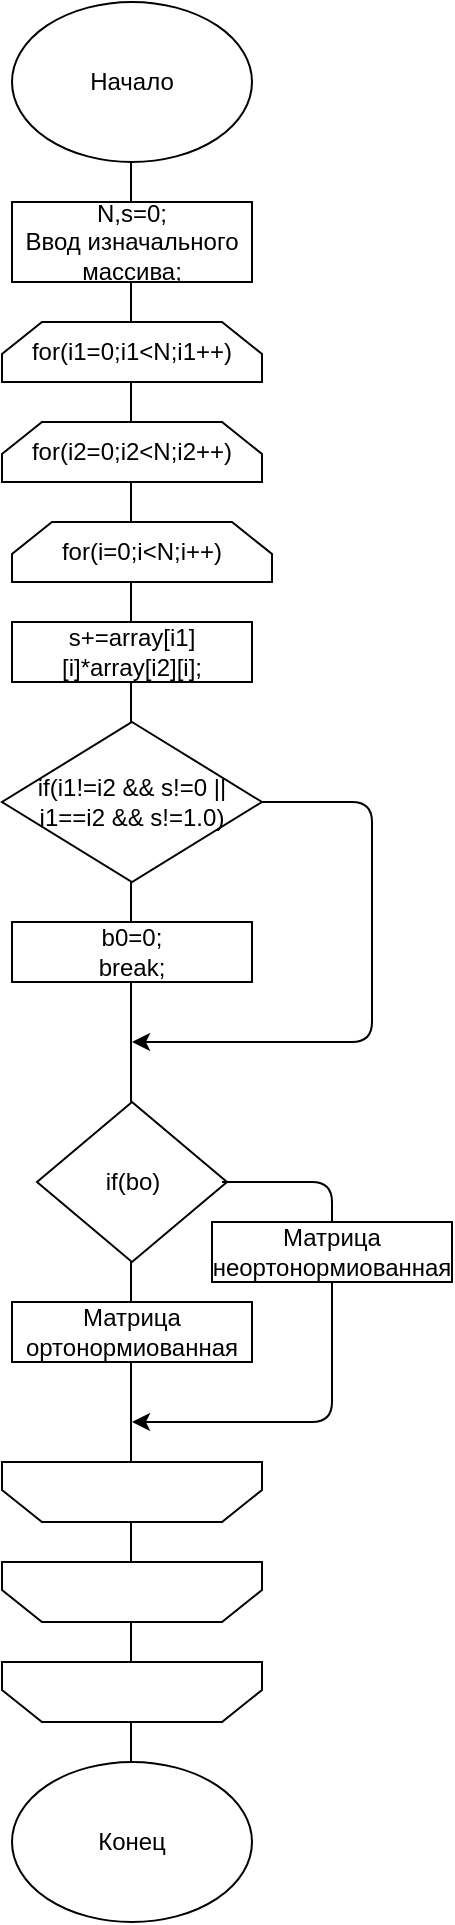 <mxfile version="12.4.2" type="device" pages="1"><diagram id="G8D15xatvYufpNO9qU2e" name="Page-1"><mxGraphModel dx="768" dy="482" grid="1" gridSize="10" guides="1" tooltips="1" connect="1" arrows="1" fold="1" page="1" pageScale="1" pageWidth="827" pageHeight="1169" math="0" shadow="0"><root><mxCell id="0"/><mxCell id="1" parent="0"/><mxCell id="U-GaoXwKuKssV7YK9NLg-1" value="Начало" style="ellipse;whiteSpace=wrap;html=1;" vertex="1" parent="1"><mxGeometry x="20" y="20" width="120" height="80" as="geometry"/></mxCell><mxCell id="U-GaoXwKuKssV7YK9NLg-2" value="" style="endArrow=none;html=1;" edge="1" parent="1"><mxGeometry width="50" height="50" relative="1" as="geometry"><mxPoint x="79.5" y="120" as="sourcePoint"/><mxPoint x="79.5" y="100" as="targetPoint"/></mxGeometry></mxCell><mxCell id="U-GaoXwKuKssV7YK9NLg-3" value="N,s=0;&lt;br&gt;Ввод изначального массива;" style="rounded=0;whiteSpace=wrap;html=1;" vertex="1" parent="1"><mxGeometry x="20" y="120" width="120" height="40" as="geometry"/></mxCell><mxCell id="U-GaoXwKuKssV7YK9NLg-4" value="" style="endArrow=none;html=1;" edge="1" parent="1"><mxGeometry width="50" height="50" relative="1" as="geometry"><mxPoint x="79.5" y="180" as="sourcePoint"/><mxPoint x="79.5" y="160" as="targetPoint"/></mxGeometry></mxCell><mxCell id="U-GaoXwKuKssV7YK9NLg-5" value="for(i1=0;i1&amp;lt;N;i1++)" style="shape=loopLimit;whiteSpace=wrap;html=1;" vertex="1" parent="1"><mxGeometry x="15" y="180" width="130" height="30" as="geometry"/></mxCell><mxCell id="U-GaoXwKuKssV7YK9NLg-6" value="" style="endArrow=none;html=1;" edge="1" parent="1"><mxGeometry width="50" height="50" relative="1" as="geometry"><mxPoint x="79.5" y="230" as="sourcePoint"/><mxPoint x="79.5" y="210" as="targetPoint"/></mxGeometry></mxCell><mxCell id="U-GaoXwKuKssV7YK9NLg-7" value="for(i2=0;i2&amp;lt;N;i2++)" style="shape=loopLimit;whiteSpace=wrap;html=1;" vertex="1" parent="1"><mxGeometry x="15" y="230" width="130" height="30" as="geometry"/></mxCell><mxCell id="U-GaoXwKuKssV7YK9NLg-8" value="" style="endArrow=none;html=1;" edge="1" parent="1"><mxGeometry width="50" height="50" relative="1" as="geometry"><mxPoint x="79.5" y="280" as="sourcePoint"/><mxPoint x="79.5" y="260" as="targetPoint"/></mxGeometry></mxCell><mxCell id="U-GaoXwKuKssV7YK9NLg-9" value="for(i=0;i&amp;lt;N;i++)" style="shape=loopLimit;whiteSpace=wrap;html=1;" vertex="1" parent="1"><mxGeometry x="20" y="280" width="130" height="30" as="geometry"/></mxCell><mxCell id="U-GaoXwKuKssV7YK9NLg-10" value="" style="endArrow=none;html=1;" edge="1" parent="1"><mxGeometry width="50" height="50" relative="1" as="geometry"><mxPoint x="79.5" y="330" as="sourcePoint"/><mxPoint x="79.5" y="310" as="targetPoint"/></mxGeometry></mxCell><mxCell id="U-GaoXwKuKssV7YK9NLg-11" value="&lt;div&gt;s+=array[i1][i]*array[i2][i];&lt;/div&gt;" style="rounded=0;whiteSpace=wrap;html=1;" vertex="1" parent="1"><mxGeometry x="20" y="330" width="120" height="30" as="geometry"/></mxCell><mxCell id="U-GaoXwKuKssV7YK9NLg-13" value="" style="endArrow=none;html=1;" edge="1" parent="1"><mxGeometry width="50" height="50" relative="1" as="geometry"><mxPoint x="79.5" y="380" as="sourcePoint"/><mxPoint x="79.5" y="360" as="targetPoint"/></mxGeometry></mxCell><mxCell id="U-GaoXwKuKssV7YK9NLg-14" value="if(i1!=i2 &amp;amp;&amp;amp; s!=0 || i1==i2 &amp;amp;&amp;amp; s!=1.0)" style="rhombus;whiteSpace=wrap;html=1;" vertex="1" parent="1"><mxGeometry x="15" y="380" width="130" height="80" as="geometry"/></mxCell><mxCell id="U-GaoXwKuKssV7YK9NLg-15" value="" style="endArrow=none;html=1;" edge="1" parent="1"><mxGeometry width="50" height="50" relative="1" as="geometry"><mxPoint x="79.5" y="480" as="sourcePoint"/><mxPoint x="79.5" y="460" as="targetPoint"/></mxGeometry></mxCell><mxCell id="U-GaoXwKuKssV7YK9NLg-17" value="b0=0;&lt;br&gt;break;" style="rounded=0;whiteSpace=wrap;html=1;" vertex="1" parent="1"><mxGeometry x="20" y="480" width="120" height="30" as="geometry"/></mxCell><mxCell id="U-GaoXwKuKssV7YK9NLg-18" value="" style="endArrow=none;html=1;" edge="1" parent="1"><mxGeometry width="50" height="50" relative="1" as="geometry"><mxPoint x="79.5" y="570" as="sourcePoint"/><mxPoint x="79.5" y="510" as="targetPoint"/></mxGeometry></mxCell><mxCell id="U-GaoXwKuKssV7YK9NLg-19" value="" style="endArrow=classic;html=1;" edge="1" parent="1"><mxGeometry width="50" height="50" relative="1" as="geometry"><mxPoint x="145" y="420" as="sourcePoint"/><mxPoint x="80" y="540" as="targetPoint"/><Array as="points"><mxPoint x="200" y="420"/><mxPoint x="200" y="540"/></Array></mxGeometry></mxCell><mxCell id="U-GaoXwKuKssV7YK9NLg-20" value="if(bo)" style="rhombus;whiteSpace=wrap;html=1;" vertex="1" parent="1"><mxGeometry x="32.5" y="570" width="95" height="80" as="geometry"/></mxCell><mxCell id="U-GaoXwKuKssV7YK9NLg-21" value="" style="endArrow=none;html=1;" edge="1" parent="1"><mxGeometry width="50" height="50" relative="1" as="geometry"><mxPoint x="79.5" y="670" as="sourcePoint"/><mxPoint x="79.5" y="650" as="targetPoint"/></mxGeometry></mxCell><mxCell id="U-GaoXwKuKssV7YK9NLg-22" value="Матрица ортонормиованная" style="rounded=0;whiteSpace=wrap;html=1;" vertex="1" parent="1"><mxGeometry x="20" y="670" width="120" height="30" as="geometry"/></mxCell><mxCell id="U-GaoXwKuKssV7YK9NLg-23" value="" style="endArrow=classic;html=1;" edge="1" parent="1"><mxGeometry width="50" height="50" relative="1" as="geometry"><mxPoint x="125" y="610" as="sourcePoint"/><mxPoint x="80" y="730" as="targetPoint"/><Array as="points"><mxPoint x="180" y="610"/><mxPoint x="180" y="730"/></Array></mxGeometry></mxCell><mxCell id="U-GaoXwKuKssV7YK9NLg-24" value="" style="endArrow=none;html=1;" edge="1" parent="1"><mxGeometry width="50" height="50" relative="1" as="geometry"><mxPoint x="79.5" y="750" as="sourcePoint"/><mxPoint x="79.5" y="700" as="targetPoint"/></mxGeometry></mxCell><mxCell id="U-GaoXwKuKssV7YK9NLg-25" value="Конец" style="ellipse;whiteSpace=wrap;html=1;" vertex="1" parent="1"><mxGeometry x="20" y="900" width="120" height="80" as="geometry"/></mxCell><mxCell id="U-GaoXwKuKssV7YK9NLg-27" value="Матрица неортонормиованная" style="rounded=0;whiteSpace=wrap;html=1;" vertex="1" parent="1"><mxGeometry x="120" y="630" width="120" height="30" as="geometry"/></mxCell><mxCell id="U-GaoXwKuKssV7YK9NLg-28" value="" style="shape=loopLimit;whiteSpace=wrap;html=1;rotation=-180;" vertex="1" parent="1"><mxGeometry x="15" y="750" width="130" height="30" as="geometry"/></mxCell><mxCell id="U-GaoXwKuKssV7YK9NLg-29" value="" style="endArrow=none;html=1;" edge="1" parent="1"><mxGeometry width="50" height="50" relative="1" as="geometry"><mxPoint x="79.5" y="800" as="sourcePoint"/><mxPoint x="79.5" y="780" as="targetPoint"/></mxGeometry></mxCell><mxCell id="U-GaoXwKuKssV7YK9NLg-30" value="" style="shape=loopLimit;whiteSpace=wrap;html=1;rotation=-180;" vertex="1" parent="1"><mxGeometry x="15" y="800" width="130" height="30" as="geometry"/></mxCell><mxCell id="U-GaoXwKuKssV7YK9NLg-31" value="" style="endArrow=none;html=1;" edge="1" parent="1"><mxGeometry width="50" height="50" relative="1" as="geometry"><mxPoint x="79.5" y="850" as="sourcePoint"/><mxPoint x="79.5" y="830" as="targetPoint"/></mxGeometry></mxCell><mxCell id="U-GaoXwKuKssV7YK9NLg-32" value="" style="shape=loopLimit;whiteSpace=wrap;html=1;rotation=-180;" vertex="1" parent="1"><mxGeometry x="15" y="850" width="130" height="30" as="geometry"/></mxCell><mxCell id="U-GaoXwKuKssV7YK9NLg-33" value="" style="endArrow=none;html=1;" edge="1" parent="1"><mxGeometry width="50" height="50" relative="1" as="geometry"><mxPoint x="79.5" y="900" as="sourcePoint"/><mxPoint x="79.5" y="880" as="targetPoint"/></mxGeometry></mxCell></root></mxGraphModel></diagram></mxfile>